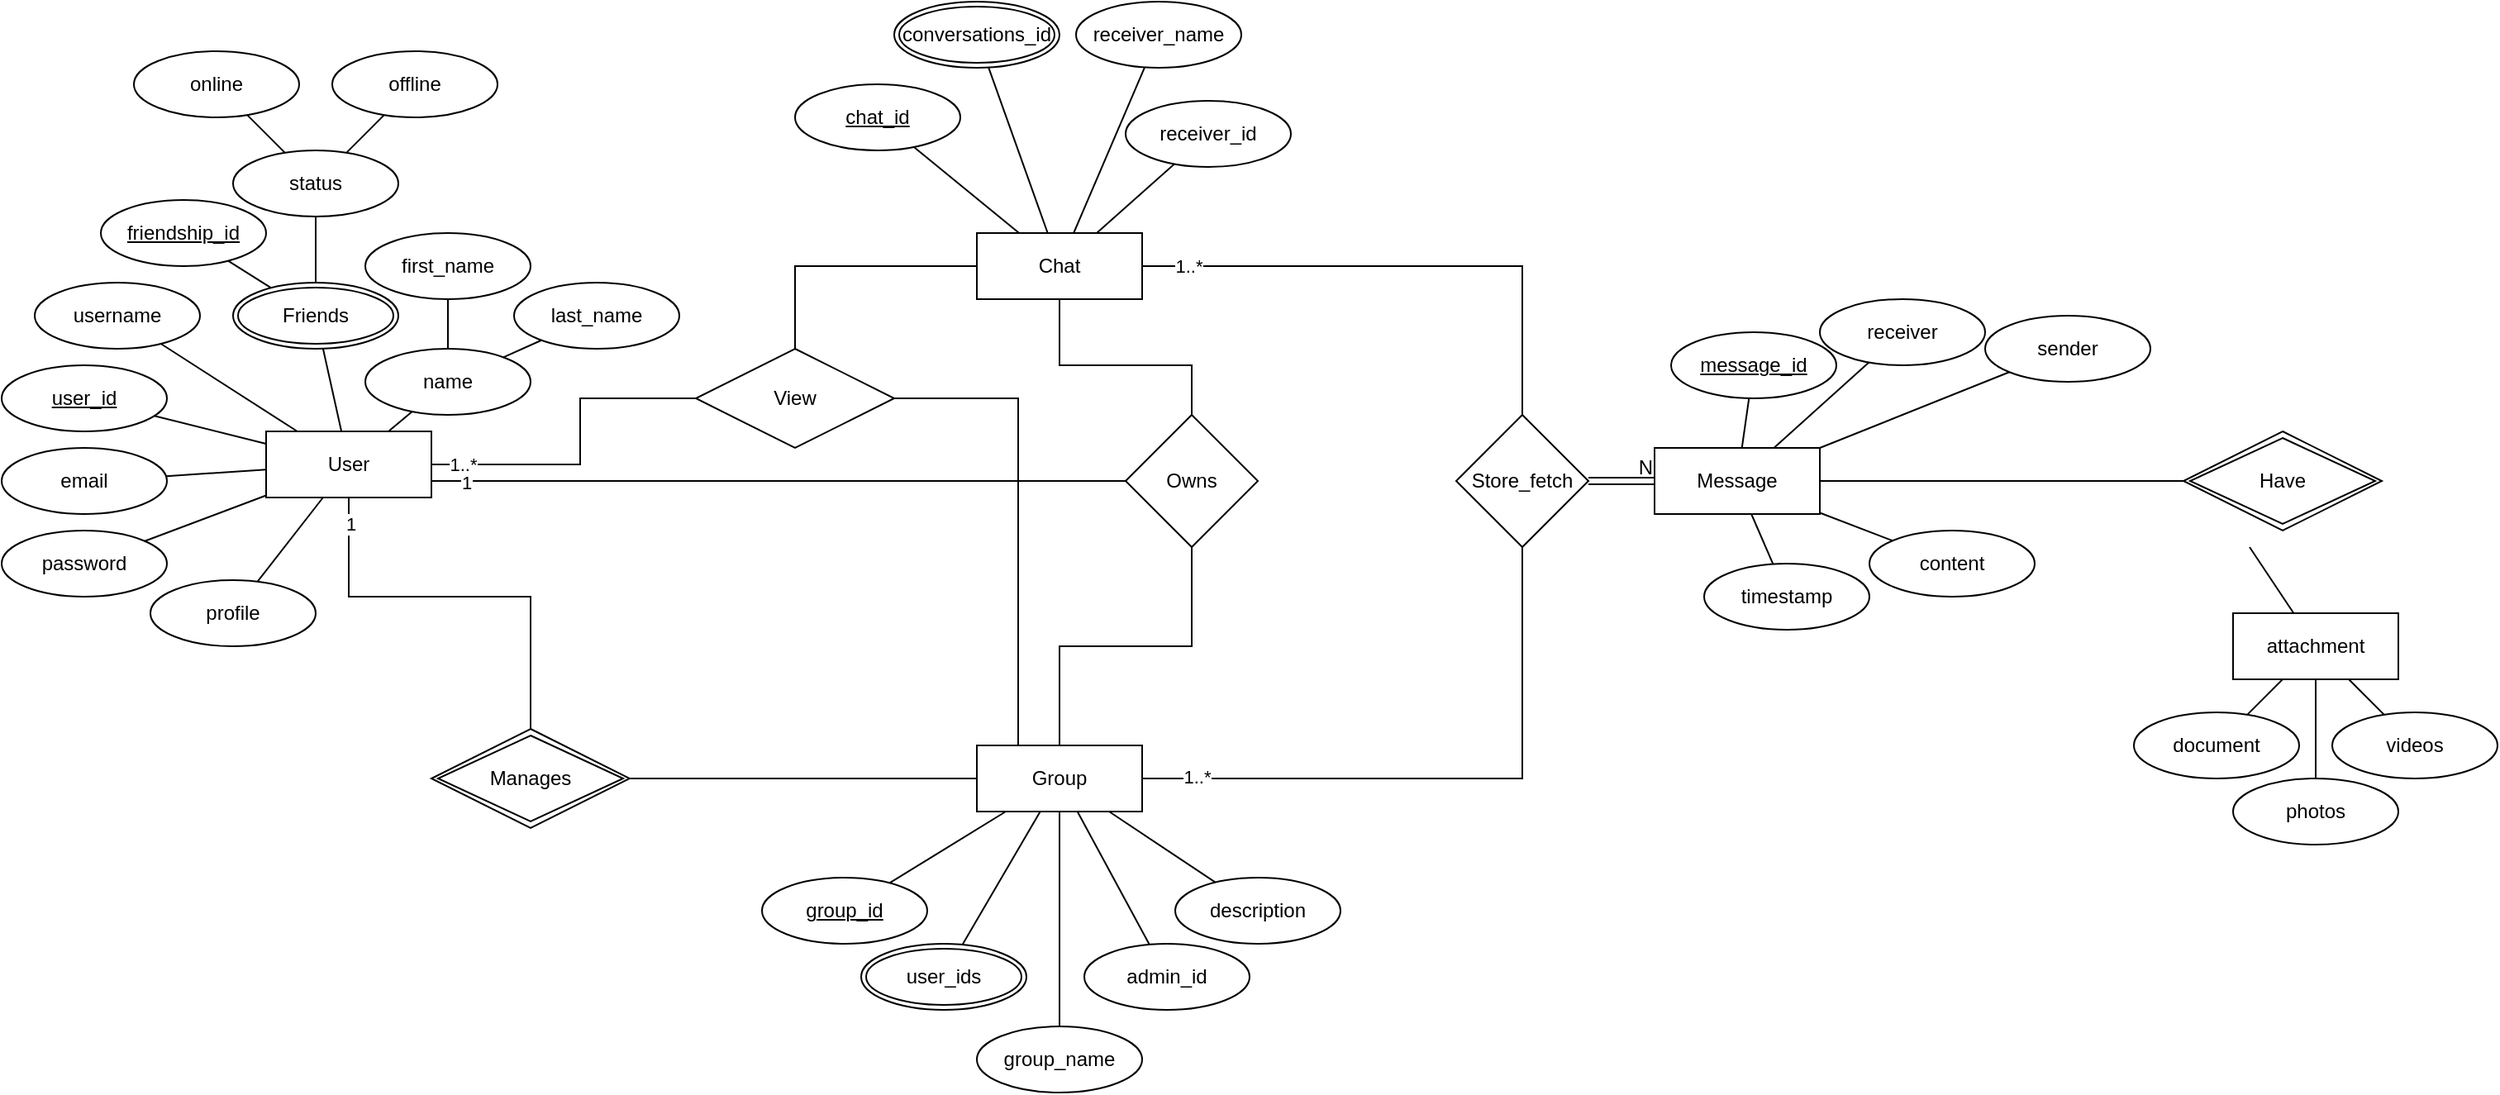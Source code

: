 <mxfile version="23.1.1" type="github">
  <diagram name="Page-1" id="AyU8zHSex-QtuiCC-qXh">
    <mxGraphModel dx="1149" dy="850" grid="1" gridSize="10" guides="1" tooltips="1" connect="1" arrows="1" fold="1" page="0" pageScale="1" pageWidth="700" pageHeight="1000" math="0" shadow="0">
      <root>
        <mxCell id="0" />
        <mxCell id="1" parent="0" />
        <mxCell id="VLaIcm3WjWGIRPQe_SjE-37" value="Store_fetch" style="rhombus;whiteSpace=wrap;html=1;" parent="1" vertex="1">
          <mxGeometry x="800" y="130" width="80" height="80" as="geometry" />
        </mxCell>
        <mxCell id="VLaIcm3WjWGIRPQe_SjE-64" value="Owns" style="rhombus;whiteSpace=wrap;html=1;" parent="1" vertex="1">
          <mxGeometry x="600" y="130" width="80" height="80" as="geometry" />
        </mxCell>
        <mxCell id="VLaIcm3WjWGIRPQe_SjE-142" value="" style="group" parent="1" vertex="1" connectable="0">
          <mxGeometry x="400" y="-120" width="300" height="180" as="geometry" />
        </mxCell>
        <mxCell id="VLaIcm3WjWGIRPQe_SjE-141" value="" style="group" parent="VLaIcm3WjWGIRPQe_SjE-142" vertex="1" connectable="0">
          <mxGeometry width="300" height="100" as="geometry" />
        </mxCell>
        <mxCell id="VLaIcm3WjWGIRPQe_SjE-126" value="conversations_id" style="ellipse;shape=doubleEllipse;margin=3;whiteSpace=wrap;html=1;align=center;rotation=0;" parent="VLaIcm3WjWGIRPQe_SjE-141" vertex="1">
          <mxGeometry x="60" width="100" height="40" as="geometry" />
        </mxCell>
        <mxCell id="VLaIcm3WjWGIRPQe_SjE-124" value="chat_id" style="ellipse;whiteSpace=wrap;html=1;align=center;fontStyle=4;rotation=0;" parent="VLaIcm3WjWGIRPQe_SjE-141" vertex="1">
          <mxGeometry y="50" width="100" height="40" as="geometry" />
        </mxCell>
        <mxCell id="VLaIcm3WjWGIRPQe_SjE-125" value="receiver_name" style="ellipse;whiteSpace=wrap;html=1;align=center;rotation=0;" parent="VLaIcm3WjWGIRPQe_SjE-141" vertex="1">
          <mxGeometry x="170" width="100" height="40" as="geometry" />
        </mxCell>
        <mxCell id="VLaIcm3WjWGIRPQe_SjE-123" value="receiver_id" style="ellipse;whiteSpace=wrap;html=1;align=center;rotation=0;" parent="VLaIcm3WjWGIRPQe_SjE-141" vertex="1">
          <mxGeometry x="200" y="60" width="100" height="40" as="geometry" />
        </mxCell>
        <mxCell id="VLaIcm3WjWGIRPQe_SjE-121" value="Chat" style="whiteSpace=wrap;html=1;align=center;" parent="VLaIcm3WjWGIRPQe_SjE-142" vertex="1">
          <mxGeometry x="110" y="140" width="100" height="40" as="geometry" />
        </mxCell>
        <mxCell id="VLaIcm3WjWGIRPQe_SjE-122" value="" style="endArrow=none;html=1;rounded=0;" parent="VLaIcm3WjWGIRPQe_SjE-142" source="VLaIcm3WjWGIRPQe_SjE-121" target="VLaIcm3WjWGIRPQe_SjE-126" edge="1">
          <mxGeometry relative="1" as="geometry">
            <mxPoint x="-620" y="-260" as="sourcePoint" />
            <mxPoint x="-460" y="-260" as="targetPoint" />
          </mxGeometry>
        </mxCell>
        <mxCell id="VLaIcm3WjWGIRPQe_SjE-128" value="" style="endArrow=none;html=1;rounded=0;" parent="VLaIcm3WjWGIRPQe_SjE-142" source="VLaIcm3WjWGIRPQe_SjE-121" target="VLaIcm3WjWGIRPQe_SjE-124" edge="1">
          <mxGeometry relative="1" as="geometry">
            <mxPoint x="760" y="780" as="sourcePoint" />
            <mxPoint x="760" y="1010" as="targetPoint" />
          </mxGeometry>
        </mxCell>
        <mxCell id="VLaIcm3WjWGIRPQe_SjE-127" value="" style="endArrow=none;html=1;rounded=0;" parent="VLaIcm3WjWGIRPQe_SjE-142" source="VLaIcm3WjWGIRPQe_SjE-121" target="VLaIcm3WjWGIRPQe_SjE-125" edge="1">
          <mxGeometry relative="1" as="geometry">
            <mxPoint x="750" y="770" as="sourcePoint" />
            <mxPoint x="750" y="1000" as="targetPoint" />
          </mxGeometry>
        </mxCell>
        <mxCell id="VLaIcm3WjWGIRPQe_SjE-129" value="" style="endArrow=none;html=1;rounded=0;" parent="VLaIcm3WjWGIRPQe_SjE-142" source="VLaIcm3WjWGIRPQe_SjE-121" target="VLaIcm3WjWGIRPQe_SjE-123" edge="1">
          <mxGeometry relative="1" as="geometry">
            <mxPoint x="770" y="790" as="sourcePoint" />
            <mxPoint x="770" y="1020" as="targetPoint" />
          </mxGeometry>
        </mxCell>
        <mxCell id="VLaIcm3WjWGIRPQe_SjE-158" value="" style="group" parent="1" vertex="1" connectable="0">
          <mxGeometry x="-80" y="-90" width="410" height="360" as="geometry" />
        </mxCell>
        <mxCell id="VLaIcm3WjWGIRPQe_SjE-6" value="User" style="whiteSpace=wrap;html=1;align=center;" parent="VLaIcm3WjWGIRPQe_SjE-158" vertex="1">
          <mxGeometry x="160" y="230" width="100" height="40" as="geometry" />
        </mxCell>
        <mxCell id="VLaIcm3WjWGIRPQe_SjE-157" value="" style="group" parent="VLaIcm3WjWGIRPQe_SjE-158" vertex="1" connectable="0">
          <mxGeometry width="410" height="360" as="geometry" />
        </mxCell>
        <mxCell id="VLaIcm3WjWGIRPQe_SjE-10" value="user_id" style="ellipse;whiteSpace=wrap;html=1;align=center;fontStyle=4;" parent="VLaIcm3WjWGIRPQe_SjE-157" vertex="1">
          <mxGeometry y="190" width="100" height="40" as="geometry" />
        </mxCell>
        <mxCell id="VLaIcm3WjWGIRPQe_SjE-12" value="last_name" style="ellipse;whiteSpace=wrap;html=1;align=center;" parent="VLaIcm3WjWGIRPQe_SjE-157" vertex="1">
          <mxGeometry x="310" y="140" width="100" height="40" as="geometry" />
        </mxCell>
        <mxCell id="VLaIcm3WjWGIRPQe_SjE-13" value="name" style="ellipse;whiteSpace=wrap;html=1;align=center;" parent="VLaIcm3WjWGIRPQe_SjE-157" vertex="1">
          <mxGeometry x="220" y="180" width="100" height="40" as="geometry" />
        </mxCell>
        <mxCell id="VLaIcm3WjWGIRPQe_SjE-14" value="username" style="ellipse;whiteSpace=wrap;html=1;align=center;" parent="VLaIcm3WjWGIRPQe_SjE-157" vertex="1">
          <mxGeometry x="20" y="140" width="100" height="40" as="geometry" />
        </mxCell>
        <mxCell id="VLaIcm3WjWGIRPQe_SjE-22" value="" style="endArrow=none;html=1;rounded=0;" parent="VLaIcm3WjWGIRPQe_SjE-157" source="VLaIcm3WjWGIRPQe_SjE-13" target="VLaIcm3WjWGIRPQe_SjE-17" edge="1">
          <mxGeometry relative="1" as="geometry">
            <mxPoint x="350" y="230" as="sourcePoint" />
            <mxPoint x="510" y="230" as="targetPoint" />
          </mxGeometry>
        </mxCell>
        <mxCell id="VLaIcm3WjWGIRPQe_SjE-23" value="" style="endArrow=none;html=1;rounded=0;" parent="VLaIcm3WjWGIRPQe_SjE-157" source="VLaIcm3WjWGIRPQe_SjE-13" target="VLaIcm3WjWGIRPQe_SjE-12" edge="1">
          <mxGeometry relative="1" as="geometry">
            <mxPoint x="390" y="210" as="sourcePoint" />
            <mxPoint x="550" y="210" as="targetPoint" />
          </mxGeometry>
        </mxCell>
        <mxCell id="VLaIcm3WjWGIRPQe_SjE-24" value="email" style="ellipse;whiteSpace=wrap;html=1;align=center;" parent="VLaIcm3WjWGIRPQe_SjE-157" vertex="1">
          <mxGeometry y="240" width="100" height="40" as="geometry" />
        </mxCell>
        <mxCell id="VLaIcm3WjWGIRPQe_SjE-25" value="password" style="ellipse;whiteSpace=wrap;html=1;align=center;" parent="VLaIcm3WjWGIRPQe_SjE-157" vertex="1">
          <mxGeometry y="290" width="100" height="40" as="geometry" />
        </mxCell>
        <mxCell id="VLaIcm3WjWGIRPQe_SjE-26" value="profile" style="ellipse;whiteSpace=wrap;html=1;align=center;" parent="VLaIcm3WjWGIRPQe_SjE-157" vertex="1">
          <mxGeometry x="90" y="320" width="100" height="40" as="geometry" />
        </mxCell>
        <mxCell id="VLaIcm3WjWGIRPQe_SjE-133" value="Friends" style="ellipse;shape=doubleEllipse;margin=3;whiteSpace=wrap;html=1;align=center;" parent="VLaIcm3WjWGIRPQe_SjE-157" vertex="1">
          <mxGeometry x="140" y="140" width="100" height="40" as="geometry" />
        </mxCell>
        <mxCell id="VLaIcm3WjWGIRPQe_SjE-48" value="" style="endArrow=none;html=1;rounded=0;" parent="VLaIcm3WjWGIRPQe_SjE-157" source="VLaIcm3WjWGIRPQe_SjE-133" target="VLaIcm3WjWGIRPQe_SjE-44" edge="1">
          <mxGeometry relative="1" as="geometry">
            <mxPoint x="218.525" y="70" as="sourcePoint" />
            <mxPoint x="410" y="110" as="targetPoint" />
          </mxGeometry>
        </mxCell>
        <mxCell id="VLaIcm3WjWGIRPQe_SjE-50" value="" style="endArrow=none;html=1;rounded=0;" parent="VLaIcm3WjWGIRPQe_SjE-157" source="VLaIcm3WjWGIRPQe_SjE-43" target="VLaIcm3WjWGIRPQe_SjE-133" edge="1">
          <mxGeometry relative="1" as="geometry">
            <mxPoint x="180" y="50" as="sourcePoint" />
            <mxPoint x="184.286" y="70" as="targetPoint" />
          </mxGeometry>
        </mxCell>
        <mxCell id="VLaIcm3WjWGIRPQe_SjE-43" value="friendship_id" style="ellipse;whiteSpace=wrap;html=1;align=center;fontStyle=4;" parent="VLaIcm3WjWGIRPQe_SjE-157" vertex="1">
          <mxGeometry x="60" y="90" width="100" height="40" as="geometry" />
        </mxCell>
        <mxCell id="VLaIcm3WjWGIRPQe_SjE-44" value="status" style="ellipse;whiteSpace=wrap;html=1;align=center;" parent="VLaIcm3WjWGIRPQe_SjE-157" vertex="1">
          <mxGeometry x="140" y="60" width="100" height="40" as="geometry" />
        </mxCell>
        <mxCell id="VLaIcm3WjWGIRPQe_SjE-45" value="offline" style="ellipse;whiteSpace=wrap;html=1;align=center;" parent="VLaIcm3WjWGIRPQe_SjE-157" vertex="1">
          <mxGeometry x="200" width="100" height="40" as="geometry" />
        </mxCell>
        <mxCell id="VLaIcm3WjWGIRPQe_SjE-46" value="online" style="ellipse;whiteSpace=wrap;html=1;align=center;" parent="VLaIcm3WjWGIRPQe_SjE-157" vertex="1">
          <mxGeometry x="80" width="100" height="40" as="geometry" />
        </mxCell>
        <mxCell id="VLaIcm3WjWGIRPQe_SjE-51" value="" style="endArrow=none;html=1;rounded=0;" parent="VLaIcm3WjWGIRPQe_SjE-157" source="VLaIcm3WjWGIRPQe_SjE-44" target="VLaIcm3WjWGIRPQe_SjE-45" edge="1">
          <mxGeometry relative="1" as="geometry">
            <mxPoint x="270" y="120" as="sourcePoint" />
            <mxPoint x="430" y="120" as="targetPoint" />
          </mxGeometry>
        </mxCell>
        <mxCell id="VLaIcm3WjWGIRPQe_SjE-52" value="" style="endArrow=none;html=1;rounded=0;" parent="VLaIcm3WjWGIRPQe_SjE-157" source="VLaIcm3WjWGIRPQe_SjE-44" target="VLaIcm3WjWGIRPQe_SjE-46" edge="1">
          <mxGeometry relative="1" as="geometry">
            <mxPoint x="50" y="30" as="sourcePoint" />
            <mxPoint x="210" y="30" as="targetPoint" />
          </mxGeometry>
        </mxCell>
        <mxCell id="VLaIcm3WjWGIRPQe_SjE-17" value="first_name" style="ellipse;whiteSpace=wrap;html=1;align=center;" parent="VLaIcm3WjWGIRPQe_SjE-157" vertex="1">
          <mxGeometry x="220" y="110" width="100" height="40" as="geometry" />
        </mxCell>
        <mxCell id="VLaIcm3WjWGIRPQe_SjE-30" value="" style="endArrow=none;html=1;rounded=0;" parent="VLaIcm3WjWGIRPQe_SjE-158" source="VLaIcm3WjWGIRPQe_SjE-10" target="VLaIcm3WjWGIRPQe_SjE-6" edge="1">
          <mxGeometry relative="1" as="geometry">
            <mxPoint x="120" y="220" as="sourcePoint" />
            <mxPoint x="280" y="220" as="targetPoint" />
          </mxGeometry>
        </mxCell>
        <mxCell id="VLaIcm3WjWGIRPQe_SjE-27" value="" style="endArrow=none;html=1;rounded=0;" parent="VLaIcm3WjWGIRPQe_SjE-158" source="VLaIcm3WjWGIRPQe_SjE-6" target="VLaIcm3WjWGIRPQe_SjE-13" edge="1">
          <mxGeometry relative="1" as="geometry">
            <mxPoint x="270" y="260" as="sourcePoint" />
            <mxPoint x="430" y="260" as="targetPoint" />
          </mxGeometry>
        </mxCell>
        <mxCell id="VLaIcm3WjWGIRPQe_SjE-28" value="" style="endArrow=none;html=1;rounded=0;" parent="VLaIcm3WjWGIRPQe_SjE-158" source="VLaIcm3WjWGIRPQe_SjE-14" target="VLaIcm3WjWGIRPQe_SjE-6" edge="1">
          <mxGeometry relative="1" as="geometry">
            <mxPoint x="120" y="230" as="sourcePoint" />
            <mxPoint x="280" y="230" as="targetPoint" />
          </mxGeometry>
        </mxCell>
        <mxCell id="VLaIcm3WjWGIRPQe_SjE-31" value="" style="endArrow=none;html=1;rounded=0;" parent="VLaIcm3WjWGIRPQe_SjE-158" source="VLaIcm3WjWGIRPQe_SjE-24" target="VLaIcm3WjWGIRPQe_SjE-6" edge="1">
          <mxGeometry relative="1" as="geometry">
            <mxPoint x="110" y="240" as="sourcePoint" />
            <mxPoint x="270" y="240" as="targetPoint" />
          </mxGeometry>
        </mxCell>
        <mxCell id="VLaIcm3WjWGIRPQe_SjE-29" value="" style="endArrow=none;html=1;rounded=0;" parent="VLaIcm3WjWGIRPQe_SjE-158" source="VLaIcm3WjWGIRPQe_SjE-25" target="VLaIcm3WjWGIRPQe_SjE-6" edge="1">
          <mxGeometry relative="1" as="geometry">
            <mxPoint x="100" y="280" as="sourcePoint" />
            <mxPoint x="260" y="280" as="targetPoint" />
          </mxGeometry>
        </mxCell>
        <mxCell id="VLaIcm3WjWGIRPQe_SjE-32" value="" style="endArrow=none;html=1;rounded=0;" parent="VLaIcm3WjWGIRPQe_SjE-158" source="VLaIcm3WjWGIRPQe_SjE-26" target="VLaIcm3WjWGIRPQe_SjE-6" edge="1">
          <mxGeometry relative="1" as="geometry">
            <mxPoint x="260" y="300" as="sourcePoint" />
            <mxPoint x="420" y="300" as="targetPoint" />
          </mxGeometry>
        </mxCell>
        <mxCell id="VLaIcm3WjWGIRPQe_SjE-134" value="" style="endArrow=none;html=1;rounded=0;" parent="VLaIcm3WjWGIRPQe_SjE-158" source="VLaIcm3WjWGIRPQe_SjE-6" target="VLaIcm3WjWGIRPQe_SjE-133" edge="1">
          <mxGeometry relative="1" as="geometry">
            <mxPoint x="350" y="240" as="sourcePoint" />
            <mxPoint x="510" y="240" as="targetPoint" />
          </mxGeometry>
        </mxCell>
        <mxCell id="VLaIcm3WjWGIRPQe_SjE-161" value="View" style="shape=rhombus;perimeter=rhombusPerimeter;whiteSpace=wrap;html=1;align=center;" parent="1" vertex="1">
          <mxGeometry x="340" y="90" width="120" height="60" as="geometry" />
        </mxCell>
        <mxCell id="VLaIcm3WjWGIRPQe_SjE-172" value="" style="endArrow=none;html=1;rounded=0;exitX=1;exitY=0.75;exitDx=0;exitDy=0;" parent="1" source="VLaIcm3WjWGIRPQe_SjE-6" target="VLaIcm3WjWGIRPQe_SjE-64" edge="1">
          <mxGeometry relative="1" as="geometry">
            <mxPoint x="360" y="260" as="sourcePoint" />
            <mxPoint x="520" y="260" as="targetPoint" />
          </mxGeometry>
        </mxCell>
        <mxCell id="VLaIcm3WjWGIRPQe_SjE-174" value="1" style="edgeLabel;html=1;align=center;verticalAlign=middle;resizable=0;points=[];" parent="VLaIcm3WjWGIRPQe_SjE-172" vertex="1" connectable="0">
          <mxGeometry x="-0.903" y="-1" relative="1" as="geometry">
            <mxPoint as="offset" />
          </mxGeometry>
        </mxCell>
        <mxCell id="VLaIcm3WjWGIRPQe_SjE-178" value="" style="endArrow=none;html=1;rounded=0;exitX=1;exitY=0.5;exitDx=0;exitDy=0;" parent="1" source="VLaIcm3WjWGIRPQe_SjE-6" target="VLaIcm3WjWGIRPQe_SjE-161" edge="1">
          <mxGeometry relative="1" as="geometry">
            <mxPoint x="130" y="70" as="sourcePoint" />
            <mxPoint x="290" y="70" as="targetPoint" />
            <Array as="points">
              <mxPoint x="270" y="160" />
              <mxPoint x="270" y="120" />
            </Array>
          </mxGeometry>
        </mxCell>
        <mxCell id="VLaIcm3WjWGIRPQe_SjE-179" value="1..*" style="edgeLabel;html=1;align=center;verticalAlign=middle;resizable=0;points=[];" parent="VLaIcm3WjWGIRPQe_SjE-178" vertex="1" connectable="0">
          <mxGeometry x="-0.815" relative="1" as="geometry">
            <mxPoint as="offset" />
          </mxGeometry>
        </mxCell>
        <mxCell id="VLaIcm3WjWGIRPQe_SjE-181" value="" style="endArrow=none;html=1;rounded=0;exitX=0.5;exitY=1;exitDx=0;exitDy=0;" parent="1" source="VLaIcm3WjWGIRPQe_SjE-6" target="VLaIcm3WjWGIRPQe_SjE-220" edge="1">
          <mxGeometry relative="1" as="geometry">
            <mxPoint x="160" y="280" as="sourcePoint" />
            <mxPoint x="240" y="320" as="targetPoint" />
            <Array as="points">
              <mxPoint x="130" y="240" />
              <mxPoint x="240" y="240" />
            </Array>
          </mxGeometry>
        </mxCell>
        <mxCell id="VLaIcm3WjWGIRPQe_SjE-182" value="1" style="edgeLabel;html=1;align=center;verticalAlign=middle;resizable=0;points=[];" parent="VLaIcm3WjWGIRPQe_SjE-181" vertex="1" connectable="0">
          <mxGeometry x="-0.874" y="1" relative="1" as="geometry">
            <mxPoint as="offset" />
          </mxGeometry>
        </mxCell>
        <mxCell id="VLaIcm3WjWGIRPQe_SjE-183" value="" style="endArrow=none;html=1;rounded=0;exitX=1;exitY=0.5;exitDx=0;exitDy=0;" parent="1" source="VLaIcm3WjWGIRPQe_SjE-105" target="VLaIcm3WjWGIRPQe_SjE-37" edge="1">
          <mxGeometry relative="1" as="geometry">
            <mxPoint x="590" y="340" as="sourcePoint" />
            <mxPoint x="750" y="340" as="targetPoint" />
            <Array as="points">
              <mxPoint x="840" y="350" />
            </Array>
          </mxGeometry>
        </mxCell>
        <mxCell id="VLaIcm3WjWGIRPQe_SjE-184" value="1..*" style="edgeLabel;html=1;align=center;verticalAlign=middle;resizable=0;points=[];" parent="VLaIcm3WjWGIRPQe_SjE-183" vertex="1" connectable="0">
          <mxGeometry x="-0.825" y="1" relative="1" as="geometry">
            <mxPoint as="offset" />
          </mxGeometry>
        </mxCell>
        <mxCell id="VLaIcm3WjWGIRPQe_SjE-210" value="" style="endArrow=none;html=1;rounded=0;exitX=1;exitY=0.5;exitDx=0;exitDy=0;entryX=0.5;entryY=0;entryDx=0;entryDy=0;" parent="1" source="VLaIcm3WjWGIRPQe_SjE-121" target="VLaIcm3WjWGIRPQe_SjE-37" edge="1">
          <mxGeometry relative="1" as="geometry">
            <mxPoint x="890" y="100" as="sourcePoint" />
            <mxPoint x="1050" y="100" as="targetPoint" />
            <Array as="points">
              <mxPoint x="840" y="40" />
            </Array>
          </mxGeometry>
        </mxCell>
        <mxCell id="VLaIcm3WjWGIRPQe_SjE-219" value="1..*" style="edgeLabel;html=1;align=center;verticalAlign=middle;resizable=0;points=[];" parent="VLaIcm3WjWGIRPQe_SjE-210" vertex="1" connectable="0">
          <mxGeometry x="-0.827" relative="1" as="geometry">
            <mxPoint as="offset" />
          </mxGeometry>
        </mxCell>
        <mxCell id="VLaIcm3WjWGIRPQe_SjE-211" value="" style="endArrow=none;html=1;rounded=0;exitX=0.5;exitY=0;exitDx=0;exitDy=0;" parent="1" source="VLaIcm3WjWGIRPQe_SjE-105" target="VLaIcm3WjWGIRPQe_SjE-64" edge="1">
          <mxGeometry relative="1" as="geometry">
            <mxPoint x="840" y="450" as="sourcePoint" />
            <mxPoint x="1000" y="450" as="targetPoint" />
            <Array as="points">
              <mxPoint x="560" y="270" />
              <mxPoint x="640" y="270" />
            </Array>
          </mxGeometry>
        </mxCell>
        <mxCell id="VLaIcm3WjWGIRPQe_SjE-212" value="" style="endArrow=none;html=1;rounded=0;entryX=0.5;entryY=1;entryDx=0;entryDy=0;" parent="1" source="VLaIcm3WjWGIRPQe_SjE-64" target="VLaIcm3WjWGIRPQe_SjE-121" edge="1">
          <mxGeometry relative="1" as="geometry">
            <mxPoint x="840" y="200" as="sourcePoint" />
            <mxPoint x="1000" y="200" as="targetPoint" />
            <Array as="points">
              <mxPoint x="640" y="100" />
              <mxPoint x="560" y="100" />
            </Array>
          </mxGeometry>
        </mxCell>
        <mxCell id="VLaIcm3WjWGIRPQe_SjE-216" value="" style="endArrow=none;html=1;rounded=0;entryX=0;entryY=0.5;entryDx=0;entryDy=0;" parent="1" source="VLaIcm3WjWGIRPQe_SjE-161" target="VLaIcm3WjWGIRPQe_SjE-121" edge="1">
          <mxGeometry relative="1" as="geometry">
            <mxPoint x="420" y="210" as="sourcePoint" />
            <mxPoint x="580" y="210" as="targetPoint" />
            <Array as="points">
              <mxPoint x="400" y="40" />
            </Array>
          </mxGeometry>
        </mxCell>
        <mxCell id="VLaIcm3WjWGIRPQe_SjE-217" value="" style="endArrow=none;html=1;rounded=0;entryX=0.25;entryY=0;entryDx=0;entryDy=0;" parent="1" source="VLaIcm3WjWGIRPQe_SjE-161" target="VLaIcm3WjWGIRPQe_SjE-105" edge="1">
          <mxGeometry relative="1" as="geometry">
            <mxPoint x="420" y="210" as="sourcePoint" />
            <mxPoint x="580" y="210" as="targetPoint" />
            <Array as="points">
              <mxPoint x="535" y="120" />
            </Array>
          </mxGeometry>
        </mxCell>
        <mxCell id="VLaIcm3WjWGIRPQe_SjE-218" value="" style="endArrow=none;html=1;rounded=0;entryX=0;entryY=0.5;entryDx=0;entryDy=0;" parent="1" source="VLaIcm3WjWGIRPQe_SjE-220" target="VLaIcm3WjWGIRPQe_SjE-105" edge="1">
          <mxGeometry relative="1" as="geometry">
            <mxPoint x="300" y="350" as="sourcePoint" />
            <mxPoint x="580" y="330" as="targetPoint" />
          </mxGeometry>
        </mxCell>
        <mxCell id="VLaIcm3WjWGIRPQe_SjE-220" value="Manages" style="shape=rhombus;double=1;perimeter=rhombusPerimeter;whiteSpace=wrap;html=1;align=center;" parent="1" vertex="1">
          <mxGeometry x="180" y="320" width="120" height="60" as="geometry" />
        </mxCell>
        <mxCell id="sBZJBs1uWKInFQWBSLts-1" value="" style="shape=link;html=1;rounded=0;" parent="1" source="VLaIcm3WjWGIRPQe_SjE-37" target="VLaIcm3WjWGIRPQe_SjE-68" edge="1">
          <mxGeometry relative="1" as="geometry">
            <mxPoint x="690" y="150" as="sourcePoint" />
            <mxPoint x="850" y="150" as="targetPoint" />
          </mxGeometry>
        </mxCell>
        <mxCell id="sBZJBs1uWKInFQWBSLts-2" value="N" style="resizable=0;html=1;whiteSpace=wrap;align=right;verticalAlign=bottom;" parent="sBZJBs1uWKInFQWBSLts-1" connectable="0" vertex="1">
          <mxGeometry x="1" relative="1" as="geometry" />
        </mxCell>
        <mxCell id="oM3NoHW2EpygK3F5FNvh-8" value="" style="group" vertex="1" connectable="0" parent="1">
          <mxGeometry x="920" y="60" width="300" height="200" as="geometry" />
        </mxCell>
        <mxCell id="VLaIcm3WjWGIRPQe_SjE-68" value="Message" style="whiteSpace=wrap;html=1;" parent="oM3NoHW2EpygK3F5FNvh-8" vertex="1">
          <mxGeometry y="90" width="100" height="40" as="geometry" />
        </mxCell>
        <mxCell id="oM3NoHW2EpygK3F5FNvh-7" value="" style="group" vertex="1" connectable="0" parent="oM3NoHW2EpygK3F5FNvh-8">
          <mxGeometry x="10" width="290" height="200" as="geometry" />
        </mxCell>
        <mxCell id="VLaIcm3WjWGIRPQe_SjE-74" value="message_id" style="ellipse;whiteSpace=wrap;html=1;align=center;fontStyle=4;" parent="oM3NoHW2EpygK3F5FNvh-7" vertex="1">
          <mxGeometry y="20" width="100" height="40" as="geometry" />
        </mxCell>
        <mxCell id="VLaIcm3WjWGIRPQe_SjE-76" value="content" style="ellipse;whiteSpace=wrap;html=1;align=center;" parent="oM3NoHW2EpygK3F5FNvh-7" vertex="1">
          <mxGeometry x="120" y="140" width="100" height="40" as="geometry" />
        </mxCell>
        <mxCell id="VLaIcm3WjWGIRPQe_SjE-77" value="sender" style="ellipse;whiteSpace=wrap;html=1;align=center;" parent="oM3NoHW2EpygK3F5FNvh-7" vertex="1">
          <mxGeometry x="190" y="10" width="100" height="40" as="geometry" />
        </mxCell>
        <mxCell id="VLaIcm3WjWGIRPQe_SjE-75" value="timestamp" style="ellipse;whiteSpace=wrap;html=1;align=center;" parent="oM3NoHW2EpygK3F5FNvh-7" vertex="1">
          <mxGeometry x="20" y="160" width="100" height="40" as="geometry" />
        </mxCell>
        <mxCell id="VLaIcm3WjWGIRPQe_SjE-78" value="receiver" style="ellipse;whiteSpace=wrap;html=1;align=center;" parent="oM3NoHW2EpygK3F5FNvh-7" vertex="1">
          <mxGeometry x="90" width="100" height="40" as="geometry" />
        </mxCell>
        <mxCell id="VLaIcm3WjWGIRPQe_SjE-93" value="" style="endArrow=none;html=1;rounded=0;" parent="oM3NoHW2EpygK3F5FNvh-8" source="VLaIcm3WjWGIRPQe_SjE-68" target="VLaIcm3WjWGIRPQe_SjE-74" edge="1">
          <mxGeometry relative="1" as="geometry">
            <mxPoint x="-1930" y="-60" as="sourcePoint" />
            <mxPoint x="-1770" y="-60" as="targetPoint" />
          </mxGeometry>
        </mxCell>
        <mxCell id="VLaIcm3WjWGIRPQe_SjE-98" value="" style="endArrow=none;html=1;rounded=0;" parent="oM3NoHW2EpygK3F5FNvh-8" source="VLaIcm3WjWGIRPQe_SjE-68" target="VLaIcm3WjWGIRPQe_SjE-76" edge="1">
          <mxGeometry relative="1" as="geometry">
            <mxPoint x="-1900" y="-30" as="sourcePoint" />
            <mxPoint x="-1740" y="-30" as="targetPoint" />
          </mxGeometry>
        </mxCell>
        <mxCell id="VLaIcm3WjWGIRPQe_SjE-96" value="" style="endArrow=none;html=1;rounded=0;" parent="oM3NoHW2EpygK3F5FNvh-8" source="VLaIcm3WjWGIRPQe_SjE-68" target="VLaIcm3WjWGIRPQe_SjE-77" edge="1">
          <mxGeometry relative="1" as="geometry">
            <mxPoint x="-1890" y="660" as="sourcePoint" />
            <mxPoint x="-1730" y="660" as="targetPoint" />
          </mxGeometry>
        </mxCell>
        <mxCell id="VLaIcm3WjWGIRPQe_SjE-99" value="" style="endArrow=none;html=1;rounded=0;" parent="oM3NoHW2EpygK3F5FNvh-8" source="VLaIcm3WjWGIRPQe_SjE-75" target="VLaIcm3WjWGIRPQe_SjE-68" edge="1">
          <mxGeometry relative="1" as="geometry">
            <mxPoint x="-2100" y="170" as="sourcePoint" />
            <mxPoint x="-1940" y="170" as="targetPoint" />
          </mxGeometry>
        </mxCell>
        <mxCell id="VLaIcm3WjWGIRPQe_SjE-97" value="" style="endArrow=none;html=1;rounded=0;" parent="oM3NoHW2EpygK3F5FNvh-8" source="VLaIcm3WjWGIRPQe_SjE-68" target="VLaIcm3WjWGIRPQe_SjE-78" edge="1">
          <mxGeometry relative="1" as="geometry">
            <mxPoint x="-2120" y="150" as="sourcePoint" />
            <mxPoint x="-1960" y="150" as="targetPoint" />
          </mxGeometry>
        </mxCell>
        <mxCell id="oM3NoHW2EpygK3F5FNvh-9" value="" style="endArrow=none;html=1;rounded=0;" edge="1" parent="1" source="VLaIcm3WjWGIRPQe_SjE-68" target="oM3NoHW2EpygK3F5FNvh-16">
          <mxGeometry relative="1" as="geometry">
            <mxPoint x="1080" y="210" as="sourcePoint" />
            <mxPoint x="1240" y="170" as="targetPoint" />
          </mxGeometry>
        </mxCell>
        <mxCell id="oM3NoHW2EpygK3F5FNvh-10" value="" style="endArrow=none;html=1;rounded=0;" edge="1" parent="1" target="oM3NoHW2EpygK3F5FNvh-1">
          <mxGeometry relative="1" as="geometry">
            <mxPoint x="1280" y="210" as="sourcePoint" />
            <mxPoint x="1470" y="250" as="targetPoint" />
          </mxGeometry>
        </mxCell>
        <mxCell id="oM3NoHW2EpygK3F5FNvh-15" value="" style="group" vertex="1" connectable="0" parent="1">
          <mxGeometry x="380" y="330" width="350" height="210" as="geometry" />
        </mxCell>
        <mxCell id="VLaIcm3WjWGIRPQe_SjE-105" value="Group" style="whiteSpace=wrap;html=1;align=center;" parent="oM3NoHW2EpygK3F5FNvh-15" vertex="1">
          <mxGeometry x="130" width="100" height="40" as="geometry" />
        </mxCell>
        <mxCell id="oM3NoHW2EpygK3F5FNvh-14" value="" style="group" vertex="1" connectable="0" parent="oM3NoHW2EpygK3F5FNvh-15">
          <mxGeometry y="80" width="350" height="130" as="geometry" />
        </mxCell>
        <mxCell id="VLaIcm3WjWGIRPQe_SjE-106" value="group_name" style="ellipse;whiteSpace=wrap;html=1;align=center;" parent="oM3NoHW2EpygK3F5FNvh-14" vertex="1">
          <mxGeometry x="130" y="90" width="100" height="40" as="geometry" />
        </mxCell>
        <mxCell id="VLaIcm3WjWGIRPQe_SjE-107" value="group_id" style="ellipse;whiteSpace=wrap;html=1;align=center;fontStyle=4;" parent="oM3NoHW2EpygK3F5FNvh-14" vertex="1">
          <mxGeometry width="100" height="40" as="geometry" />
        </mxCell>
        <mxCell id="VLaIcm3WjWGIRPQe_SjE-108" value="description" style="ellipse;whiteSpace=wrap;html=1;align=center;" parent="oM3NoHW2EpygK3F5FNvh-14" vertex="1">
          <mxGeometry x="250" width="100" height="40" as="geometry" />
        </mxCell>
        <mxCell id="VLaIcm3WjWGIRPQe_SjE-109" value="admin_id" style="ellipse;whiteSpace=wrap;html=1;align=center;" parent="oM3NoHW2EpygK3F5FNvh-14" vertex="1">
          <mxGeometry x="195" y="40" width="100" height="40" as="geometry" />
        </mxCell>
        <mxCell id="VLaIcm3WjWGIRPQe_SjE-111" value="user_ids" style="ellipse;shape=doubleEllipse;margin=3;whiteSpace=wrap;html=1;align=center;" parent="oM3NoHW2EpygK3F5FNvh-14" vertex="1">
          <mxGeometry x="60" y="40" width="100" height="40" as="geometry" />
        </mxCell>
        <mxCell id="VLaIcm3WjWGIRPQe_SjE-115" value="" style="endArrow=none;html=1;rounded=0;" parent="oM3NoHW2EpygK3F5FNvh-15" source="VLaIcm3WjWGIRPQe_SjE-106" target="VLaIcm3WjWGIRPQe_SjE-105" edge="1">
          <mxGeometry relative="1" as="geometry">
            <mxPoint x="600" y="460" as="sourcePoint" />
            <mxPoint x="760" y="460" as="targetPoint" />
          </mxGeometry>
        </mxCell>
        <mxCell id="VLaIcm3WjWGIRPQe_SjE-112" value="" style="endArrow=none;html=1;rounded=0;" parent="oM3NoHW2EpygK3F5FNvh-15" source="VLaIcm3WjWGIRPQe_SjE-107" target="VLaIcm3WjWGIRPQe_SjE-105" edge="1">
          <mxGeometry relative="1" as="geometry">
            <mxPoint x="570" y="430" as="sourcePoint" />
            <mxPoint x="730" y="430" as="targetPoint" />
          </mxGeometry>
        </mxCell>
        <mxCell id="VLaIcm3WjWGIRPQe_SjE-114" value="" style="endArrow=none;html=1;rounded=0;" parent="oM3NoHW2EpygK3F5FNvh-15" source="VLaIcm3WjWGIRPQe_SjE-108" target="VLaIcm3WjWGIRPQe_SjE-105" edge="1">
          <mxGeometry relative="1" as="geometry">
            <mxPoint x="590" y="450" as="sourcePoint" />
            <mxPoint x="750" y="450" as="targetPoint" />
          </mxGeometry>
        </mxCell>
        <mxCell id="VLaIcm3WjWGIRPQe_SjE-116" value="" style="endArrow=none;html=1;rounded=0;" parent="oM3NoHW2EpygK3F5FNvh-15" source="VLaIcm3WjWGIRPQe_SjE-105" target="VLaIcm3WjWGIRPQe_SjE-109" edge="1">
          <mxGeometry relative="1" as="geometry">
            <mxPoint x="610" y="470" as="sourcePoint" />
            <mxPoint x="770" y="470" as="targetPoint" />
          </mxGeometry>
        </mxCell>
        <mxCell id="VLaIcm3WjWGIRPQe_SjE-113" value="" style="endArrow=none;html=1;rounded=0;" parent="oM3NoHW2EpygK3F5FNvh-15" source="VLaIcm3WjWGIRPQe_SjE-111" target="VLaIcm3WjWGIRPQe_SjE-105" edge="1">
          <mxGeometry relative="1" as="geometry">
            <mxPoint x="580" y="440" as="sourcePoint" />
            <mxPoint x="740" y="440" as="targetPoint" />
          </mxGeometry>
        </mxCell>
        <mxCell id="oM3NoHW2EpygK3F5FNvh-16" value="Have" style="shape=rhombus;double=1;perimeter=rhombusPerimeter;whiteSpace=wrap;html=1;align=center;" vertex="1" parent="1">
          <mxGeometry x="1240" y="140" width="120" height="60" as="geometry" />
        </mxCell>
        <mxCell id="oM3NoHW2EpygK3F5FNvh-17" value="" style="group" vertex="1" connectable="0" parent="1">
          <mxGeometry x="1210" y="250" width="220" height="140" as="geometry" />
        </mxCell>
        <mxCell id="oM3NoHW2EpygK3F5FNvh-13" value="" style="group" vertex="1" connectable="0" parent="oM3NoHW2EpygK3F5FNvh-17">
          <mxGeometry y="60" width="220" height="80" as="geometry" />
        </mxCell>
        <mxCell id="VLaIcm3WjWGIRPQe_SjE-83" value="document" style="ellipse;whiteSpace=wrap;html=1;align=center;rotation=0;" parent="oM3NoHW2EpygK3F5FNvh-13" vertex="1">
          <mxGeometry width="100" height="40" as="geometry" />
        </mxCell>
        <mxCell id="VLaIcm3WjWGIRPQe_SjE-81" value="photos" style="ellipse;whiteSpace=wrap;html=1;align=center;rotation=0;" parent="oM3NoHW2EpygK3F5FNvh-13" vertex="1">
          <mxGeometry x="60" y="40" width="100" height="40" as="geometry" />
        </mxCell>
        <mxCell id="VLaIcm3WjWGIRPQe_SjE-82" value="videos" style="ellipse;whiteSpace=wrap;html=1;align=center;rotation=0;" parent="oM3NoHW2EpygK3F5FNvh-13" vertex="1">
          <mxGeometry x="120" width="100" height="40" as="geometry" />
        </mxCell>
        <mxCell id="oM3NoHW2EpygK3F5FNvh-1" value="attachment" style="whiteSpace=wrap;html=1;" vertex="1" parent="oM3NoHW2EpygK3F5FNvh-17">
          <mxGeometry x="60" width="100" height="40" as="geometry" />
        </mxCell>
        <mxCell id="VLaIcm3WjWGIRPQe_SjE-85" value="" style="endArrow=none;html=1;rounded=0;" parent="oM3NoHW2EpygK3F5FNvh-17" source="oM3NoHW2EpygK3F5FNvh-1" target="VLaIcm3WjWGIRPQe_SjE-83" edge="1">
          <mxGeometry relative="1" as="geometry">
            <mxPoint x="1383.031" y="384.986" as="sourcePoint" />
            <mxPoint x="1810" y="450" as="targetPoint" />
          </mxGeometry>
        </mxCell>
        <mxCell id="VLaIcm3WjWGIRPQe_SjE-86" value="" style="endArrow=none;html=1;rounded=0;" parent="oM3NoHW2EpygK3F5FNvh-17" source="VLaIcm3WjWGIRPQe_SjE-81" target="oM3NoHW2EpygK3F5FNvh-1" edge="1">
          <mxGeometry relative="1" as="geometry">
            <mxPoint x="1330" y="471" as="sourcePoint" />
            <mxPoint x="1383.448" y="414.866" as="targetPoint" />
          </mxGeometry>
        </mxCell>
        <mxCell id="VLaIcm3WjWGIRPQe_SjE-91" value="" style="endArrow=none;html=1;rounded=0;" parent="oM3NoHW2EpygK3F5FNvh-17" source="oM3NoHW2EpygK3F5FNvh-1" target="VLaIcm3WjWGIRPQe_SjE-82" edge="1">
          <mxGeometry relative="1" as="geometry">
            <mxPoint x="1400" y="400" as="sourcePoint" />
            <mxPoint x="1640" y="560" as="targetPoint" />
          </mxGeometry>
        </mxCell>
      </root>
    </mxGraphModel>
  </diagram>
</mxfile>
